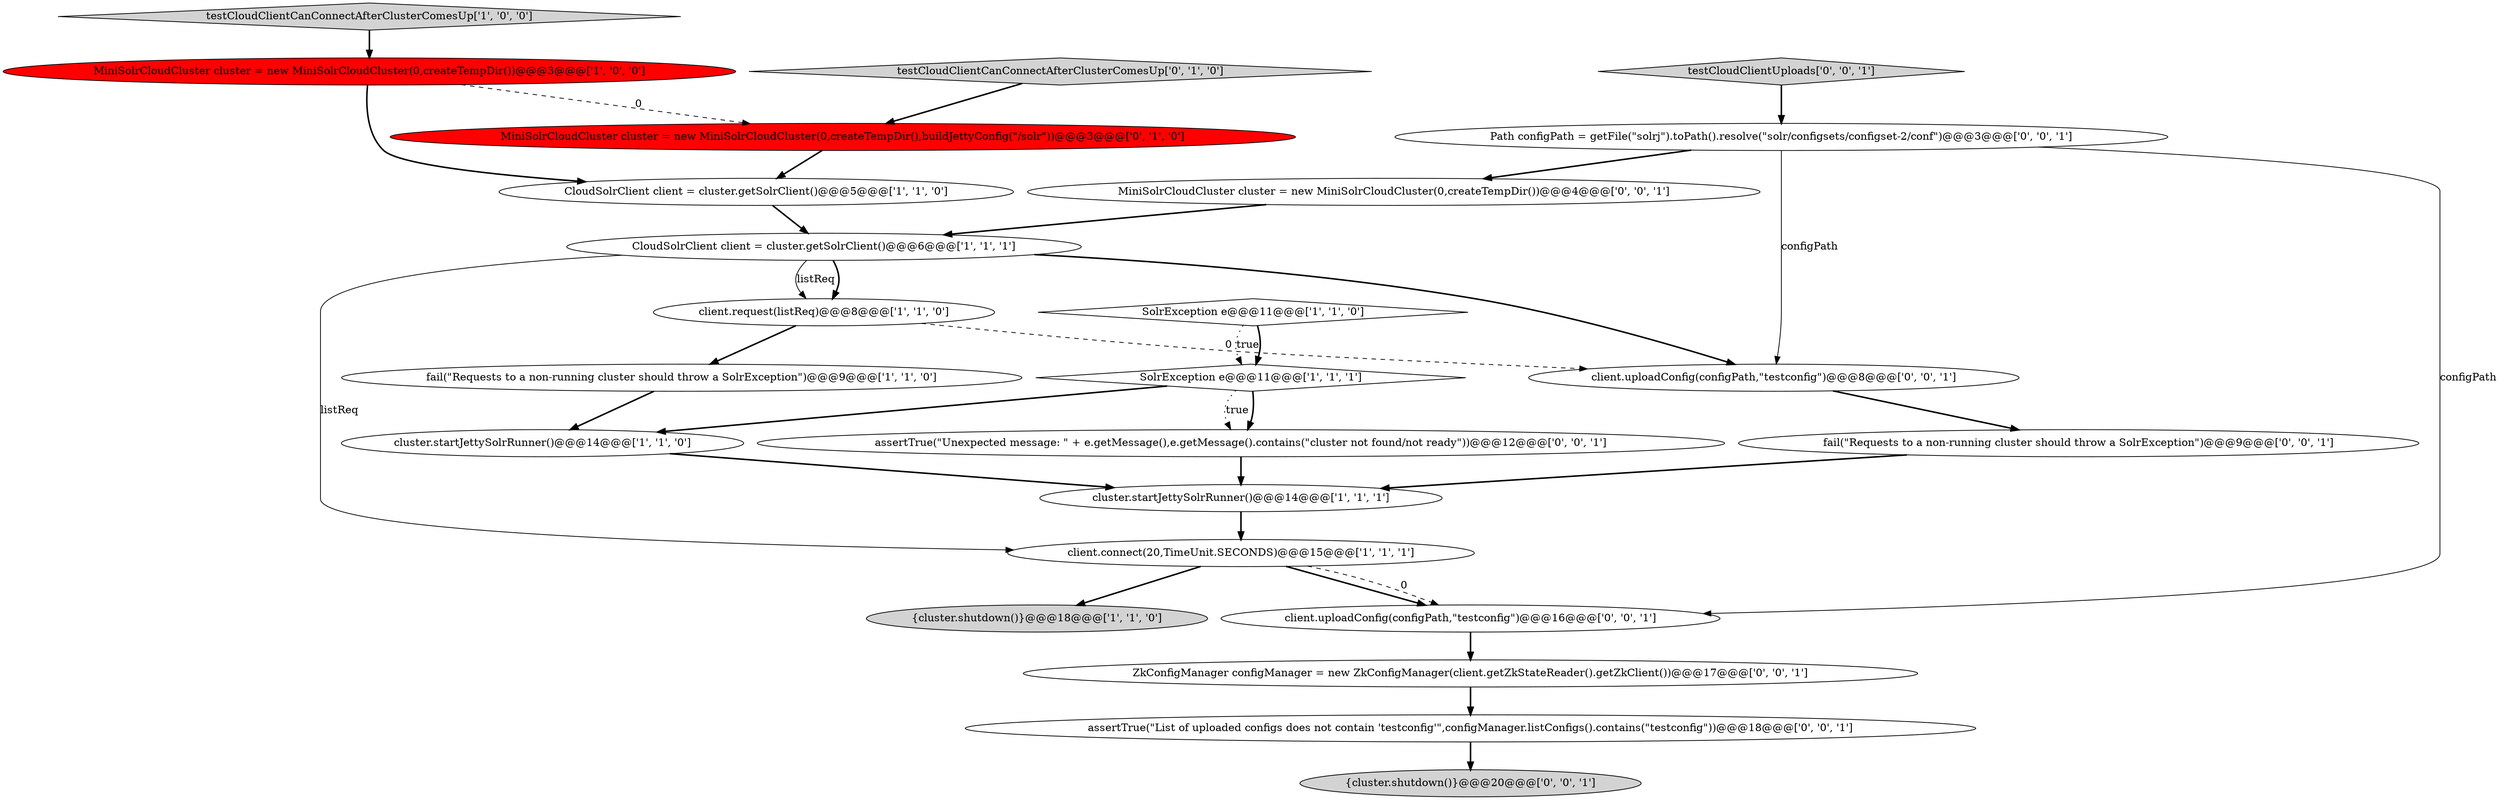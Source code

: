 digraph {
9 [style = filled, label = "client.request(listReq)@@@8@@@['1', '1', '0']", fillcolor = white, shape = ellipse image = "AAA0AAABBB1BBB"];
19 [style = filled, label = "assertTrue(\"Unexpected message: \" + e.getMessage(),e.getMessage().contains(\"cluster not found/not ready\"))@@@12@@@['0', '0', '1']", fillcolor = white, shape = ellipse image = "AAA0AAABBB3BBB"];
21 [style = filled, label = "ZkConfigManager configManager = new ZkConfigManager(client.getZkStateReader().getZkClient())@@@17@@@['0', '0', '1']", fillcolor = white, shape = ellipse image = "AAA0AAABBB3BBB"];
8 [style = filled, label = "MiniSolrCloudCluster cluster = new MiniSolrCloudCluster(0,createTempDir())@@@3@@@['1', '0', '0']", fillcolor = red, shape = ellipse image = "AAA1AAABBB1BBB"];
11 [style = filled, label = "SolrException e@@@11@@@['1', '1', '1']", fillcolor = white, shape = diamond image = "AAA0AAABBB1BBB"];
17 [style = filled, label = "client.uploadConfig(configPath,\"testconfig\")@@@16@@@['0', '0', '1']", fillcolor = white, shape = ellipse image = "AAA0AAABBB3BBB"];
15 [style = filled, label = "Path configPath = getFile(\"solrj\").toPath().resolve(\"solr/configsets/configset-2/conf\")@@@3@@@['0', '0', '1']", fillcolor = white, shape = ellipse image = "AAA0AAABBB3BBB"];
3 [style = filled, label = "testCloudClientCanConnectAfterClusterComesUp['1', '0', '0']", fillcolor = lightgray, shape = diamond image = "AAA0AAABBB1BBB"];
10 [style = filled, label = "SolrException e@@@11@@@['1', '1', '0']", fillcolor = white, shape = diamond image = "AAA0AAABBB1BBB"];
0 [style = filled, label = "cluster.startJettySolrRunner()@@@14@@@['1', '1', '0']", fillcolor = white, shape = ellipse image = "AAA0AAABBB1BBB"];
5 [style = filled, label = "CloudSolrClient client = cluster.getSolrClient()@@@6@@@['1', '1', '1']", fillcolor = white, shape = ellipse image = "AAA0AAABBB1BBB"];
12 [style = filled, label = "testCloudClientCanConnectAfterClusterComesUp['0', '1', '0']", fillcolor = lightgray, shape = diamond image = "AAA0AAABBB2BBB"];
1 [style = filled, label = "CloudSolrClient client = cluster.getSolrClient()@@@5@@@['1', '1', '0']", fillcolor = white, shape = ellipse image = "AAA0AAABBB1BBB"];
13 [style = filled, label = "MiniSolrCloudCluster cluster = new MiniSolrCloudCluster(0,createTempDir(),buildJettyConfig(\"/solr\"))@@@3@@@['0', '1', '0']", fillcolor = red, shape = ellipse image = "AAA1AAABBB2BBB"];
4 [style = filled, label = "fail(\"Requests to a non-running cluster should throw a SolrException\")@@@9@@@['1', '1', '0']", fillcolor = white, shape = ellipse image = "AAA0AAABBB1BBB"];
2 [style = filled, label = "{cluster.shutdown()}@@@18@@@['1', '1', '0']", fillcolor = lightgray, shape = ellipse image = "AAA0AAABBB1BBB"];
18 [style = filled, label = "client.uploadConfig(configPath,\"testconfig\")@@@8@@@['0', '0', '1']", fillcolor = white, shape = ellipse image = "AAA0AAABBB3BBB"];
16 [style = filled, label = "fail(\"Requests to a non-running cluster should throw a SolrException\")@@@9@@@['0', '0', '1']", fillcolor = white, shape = ellipse image = "AAA0AAABBB3BBB"];
22 [style = filled, label = "MiniSolrCloudCluster cluster = new MiniSolrCloudCluster(0,createTempDir())@@@4@@@['0', '0', '1']", fillcolor = white, shape = ellipse image = "AAA0AAABBB3BBB"];
23 [style = filled, label = "{cluster.shutdown()}@@@20@@@['0', '0', '1']", fillcolor = lightgray, shape = ellipse image = "AAA0AAABBB3BBB"];
14 [style = filled, label = "assertTrue(\"List of uploaded configs does not contain 'testconfig'\",configManager.listConfigs().contains(\"testconfig\"))@@@18@@@['0', '0', '1']", fillcolor = white, shape = ellipse image = "AAA0AAABBB3BBB"];
20 [style = filled, label = "testCloudClientUploads['0', '0', '1']", fillcolor = lightgray, shape = diamond image = "AAA0AAABBB3BBB"];
6 [style = filled, label = "cluster.startJettySolrRunner()@@@14@@@['1', '1', '1']", fillcolor = white, shape = ellipse image = "AAA0AAABBB1BBB"];
7 [style = filled, label = "client.connect(20,TimeUnit.SECONDS)@@@15@@@['1', '1', '1']", fillcolor = white, shape = ellipse image = "AAA0AAABBB1BBB"];
1->5 [style = bold, label=""];
15->18 [style = solid, label="configPath"];
7->17 [style = bold, label=""];
5->9 [style = bold, label=""];
0->6 [style = bold, label=""];
7->17 [style = dashed, label="0"];
9->18 [style = dashed, label="0"];
16->6 [style = bold, label=""];
9->4 [style = bold, label=""];
15->17 [style = solid, label="configPath"];
5->9 [style = solid, label="listReq"];
5->18 [style = bold, label=""];
11->19 [style = bold, label=""];
19->6 [style = bold, label=""];
22->5 [style = bold, label=""];
13->1 [style = bold, label=""];
15->22 [style = bold, label=""];
4->0 [style = bold, label=""];
8->13 [style = dashed, label="0"];
8->1 [style = bold, label=""];
12->13 [style = bold, label=""];
11->0 [style = bold, label=""];
14->23 [style = bold, label=""];
10->11 [style = dotted, label="true"];
7->2 [style = bold, label=""];
3->8 [style = bold, label=""];
5->7 [style = solid, label="listReq"];
11->19 [style = dotted, label="true"];
6->7 [style = bold, label=""];
20->15 [style = bold, label=""];
17->21 [style = bold, label=""];
21->14 [style = bold, label=""];
10->11 [style = bold, label=""];
18->16 [style = bold, label=""];
}
